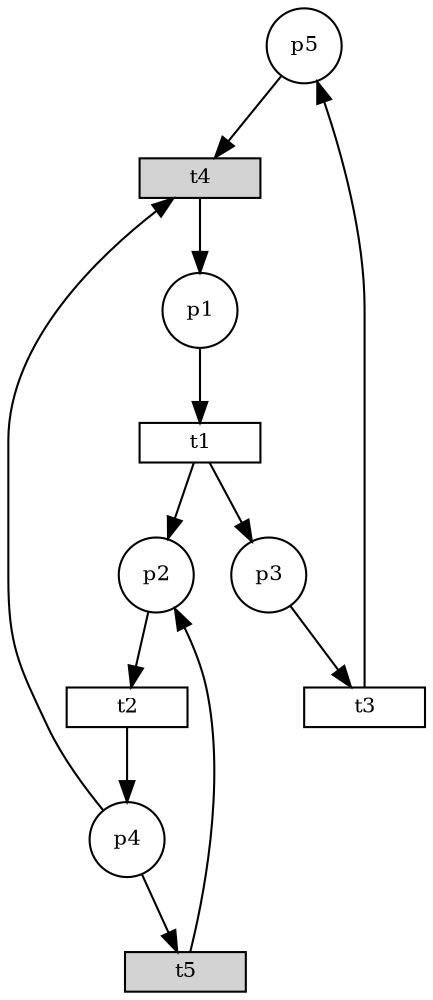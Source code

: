 digraph { layout=dot; overlap=false; splines=true; node [fontsize=10];
"jspetrinet.petri.Place@1db9742" [shape = circle, label = "p5"];
"jspetrinet.sim.SimExpTrans@52e922" -> "jspetrinet.petri.Place@1db9742";
"jspetrinet.sim.SimExpTrans@52e922" [shape = box, label = "t3" width=0.8, height=0.2];
"jspetrinet.petri.Place@10dea4e" -> "jspetrinet.sim.SimExpTrans@52e922";
"jspetrinet.petri.Place@10dea4e" [shape = circle, label = "p3"];
"jspetrinet.sim.SimExpTrans@1909752" -> "jspetrinet.petri.Place@10dea4e";
"jspetrinet.sim.SimExpTrans@1909752" [shape = box, label = "t1" width=0.8, height=0.2];
"jspetrinet.petri.Place@14eac69" -> "jspetrinet.sim.SimExpTrans@1909752";
"jspetrinet.petri.Place@14eac69" [shape = circle, label = "p1"];
"jspetrinet.sim.SimGenUnifTrans@1b84c92" -> "jspetrinet.petri.Place@14eac69";
"jspetrinet.sim.SimGenUnifTrans@1b84c92" [shape = box, label = "t4" width=0.8, height=0.2, style=filled];
"jspetrinet.petri.Place@12204a1" -> "jspetrinet.sim.SimGenUnifTrans@1b84c92";
"jspetrinet.petri.Place@12204a1" [shape = circle, label = "p4"];
"jspetrinet.sim.SimExpTrans@14991ad" -> "jspetrinet.petri.Place@12204a1";
"jspetrinet.sim.SimExpTrans@14991ad" [shape = box, label = "t2" width=0.8, height=0.2];
"jspetrinet.petri.Place@16d3586" -> "jspetrinet.sim.SimExpTrans@14991ad";
"jspetrinet.petri.Place@16d3586" [shape = circle, label = "p2"];
"jspetrinet.sim.SimExpTrans@1909752" -> "jspetrinet.petri.Place@16d3586";
"jspetrinet.sim.SimGenConstTrans@140e19d" -> "jspetrinet.petri.Place@16d3586";
"jspetrinet.sim.SimGenConstTrans@140e19d" [shape = box, label = "t5" width=0.8, height=0.2, style=filled];
"jspetrinet.petri.Place@12204a1" -> "jspetrinet.sim.SimGenConstTrans@140e19d";
"jspetrinet.petri.Place@1db9742" -> "jspetrinet.sim.SimGenUnifTrans@1b84c92";
}
